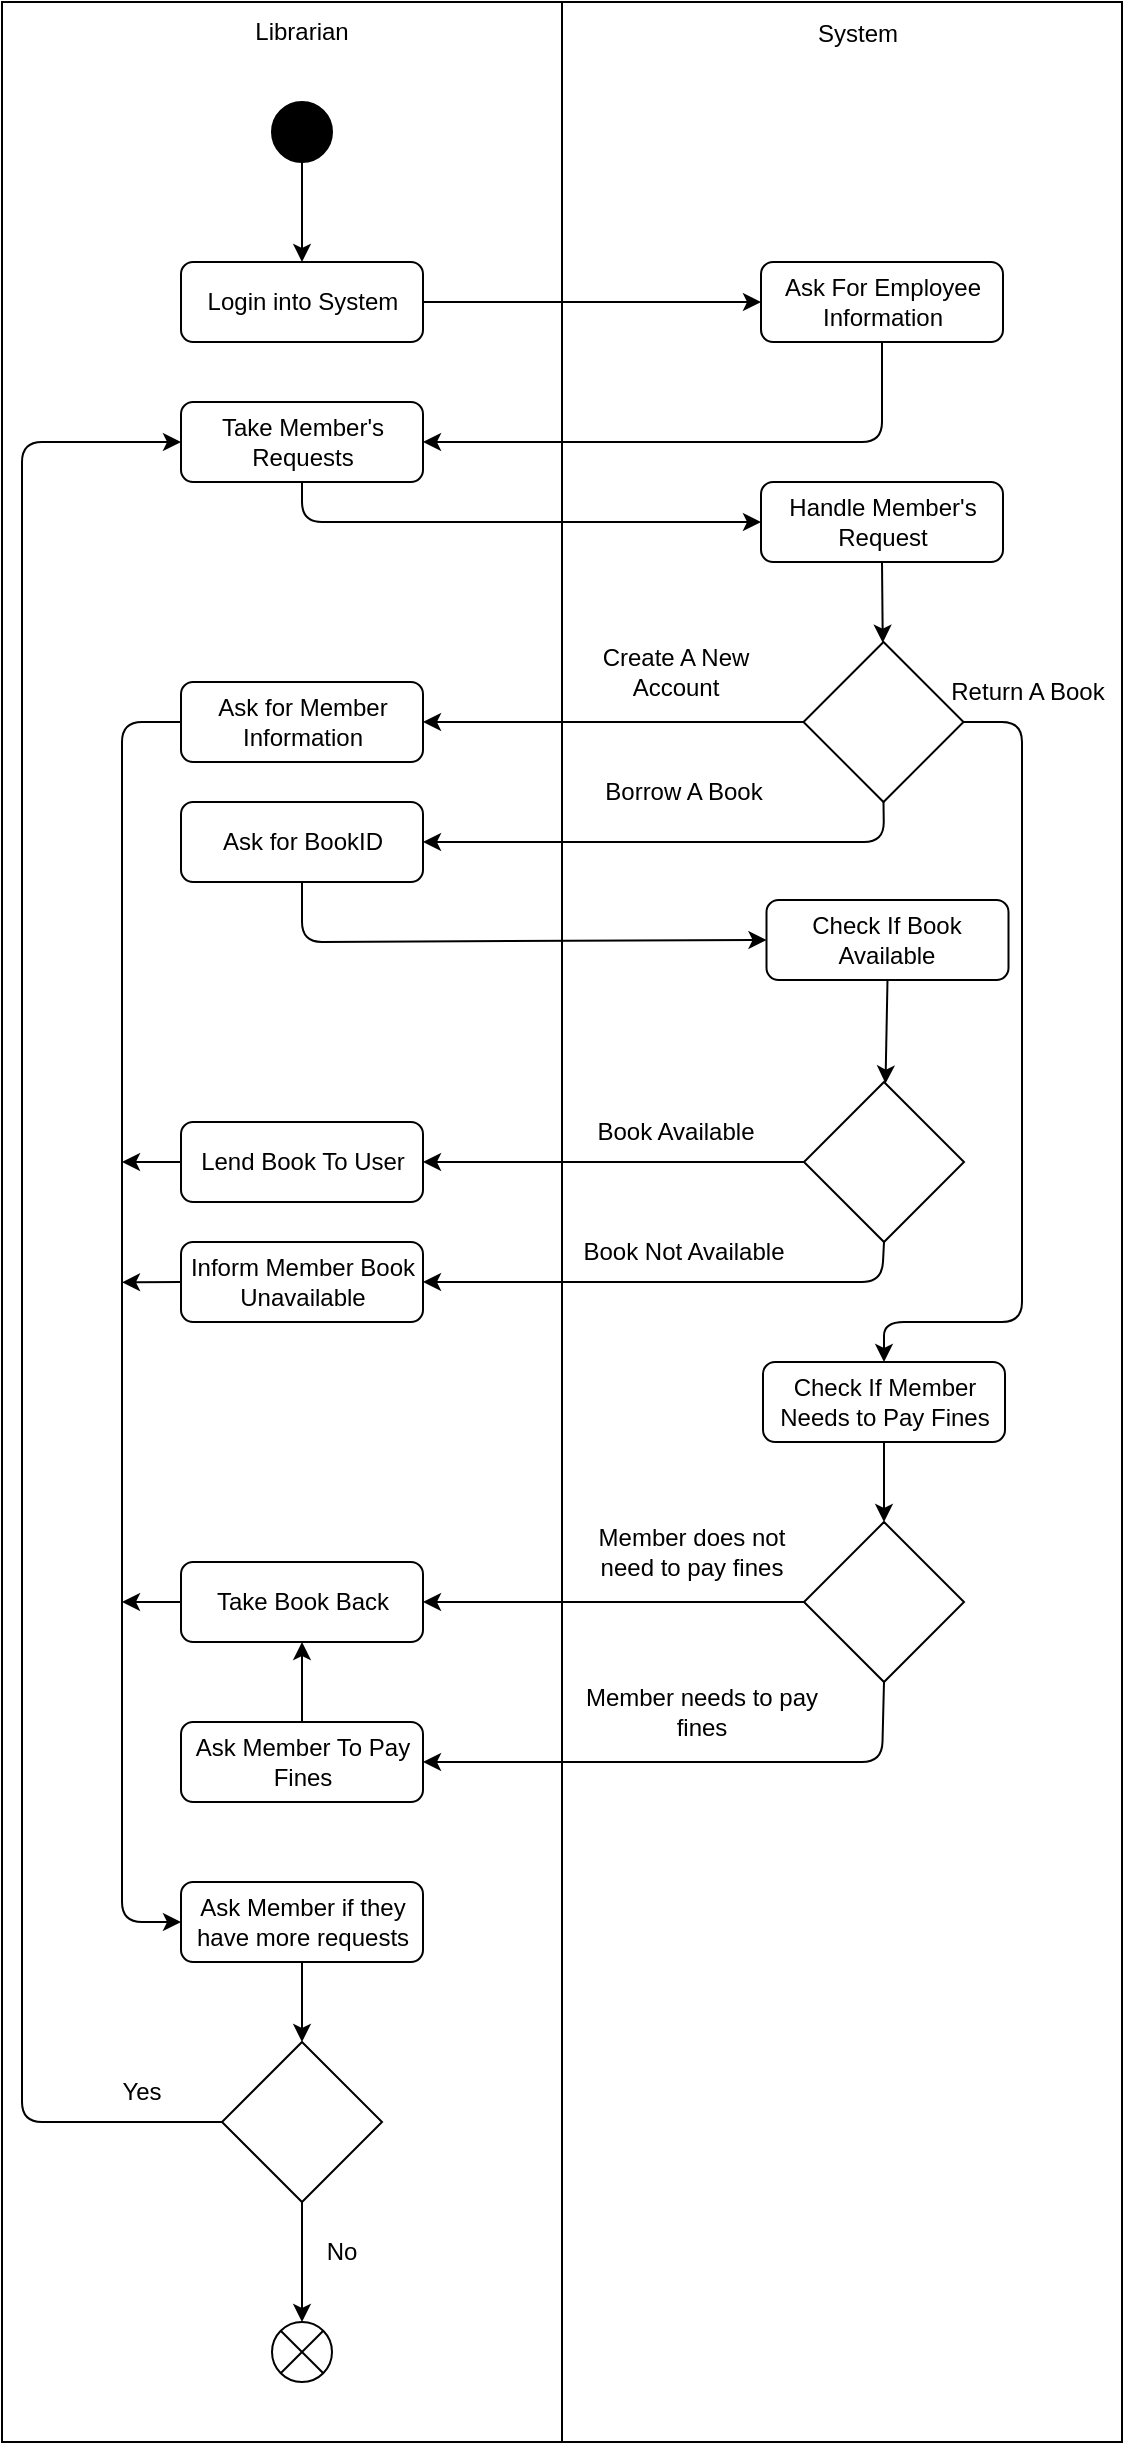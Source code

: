<mxfile>
    <diagram id="XQfRYhm_Ty9ocpmm4Eyo" name="Page-1">
        <mxGraphModel dx="986" dy="552" grid="1" gridSize="10" guides="1" tooltips="1" connect="1" arrows="1" fold="1" page="1" pageScale="1" pageWidth="850" pageHeight="1100" math="0" shadow="0">
            <root>
                <mxCell id="0"/>
                <mxCell id="1" parent="0"/>
                <mxCell id="2" value="" style="rounded=0;whiteSpace=wrap;html=1;" parent="1" vertex="1">
                    <mxGeometry x="140" y="640" width="560" height="1220" as="geometry"/>
                </mxCell>
                <mxCell id="3" value="" style="endArrow=none;html=1;entryX=0.5;entryY=0;entryDx=0;entryDy=0;exitX=0.5;exitY=1;exitDx=0;exitDy=0;" parent="1" source="2" target="2" edge="1">
                    <mxGeometry width="50" height="50" relative="1" as="geometry">
                        <mxPoint x="300" y="990" as="sourcePoint"/>
                        <mxPoint x="350" y="940" as="targetPoint"/>
                    </mxGeometry>
                </mxCell>
                <mxCell id="4" value="Librarian" style="text;html=1;strokeColor=none;fillColor=none;align=center;verticalAlign=middle;whiteSpace=wrap;rounded=0;" parent="1" vertex="1">
                    <mxGeometry x="260" y="640" width="60" height="30" as="geometry"/>
                </mxCell>
                <mxCell id="5" value="System" style="text;html=1;strokeColor=none;fillColor=none;align=center;verticalAlign=middle;whiteSpace=wrap;rounded=0;" parent="1" vertex="1">
                    <mxGeometry x="537.75" y="641" width="60" height="30" as="geometry"/>
                </mxCell>
                <mxCell id="6" value="" style="ellipse;fillColor=strokeColor;" parent="1" vertex="1">
                    <mxGeometry x="275" y="690" width="30" height="30" as="geometry"/>
                </mxCell>
                <mxCell id="7" value="" style="endArrow=classic;html=1;exitX=0.5;exitY=1;exitDx=0;exitDy=0;entryX=0.5;entryY=0;entryDx=0;entryDy=0;" parent="1" source="6" target="8" edge="1">
                    <mxGeometry width="50" height="50" relative="1" as="geometry">
                        <mxPoint x="290" y="780" as="sourcePoint"/>
                        <mxPoint x="340" y="730" as="targetPoint"/>
                    </mxGeometry>
                </mxCell>
                <mxCell id="8" value="Login into System" style="rounded=1;whiteSpace=wrap;html=1;" parent="1" vertex="1">
                    <mxGeometry x="229.5" y="770" width="121" height="40" as="geometry"/>
                </mxCell>
                <mxCell id="9" value="Ask For Employee Information" style="rounded=1;whiteSpace=wrap;html=1;" parent="1" vertex="1">
                    <mxGeometry x="519.5" y="770" width="121" height="40" as="geometry"/>
                </mxCell>
                <mxCell id="10" value="Take Member's Requests" style="rounded=1;whiteSpace=wrap;html=1;" parent="1" vertex="1">
                    <mxGeometry x="229.5" y="840" width="121" height="40" as="geometry"/>
                </mxCell>
                <mxCell id="11" value="" style="endArrow=classic;html=1;entryX=0;entryY=0.5;entryDx=0;entryDy=0;" parent="1" target="9" edge="1">
                    <mxGeometry width="50" height="50" relative="1" as="geometry">
                        <mxPoint x="350" y="790" as="sourcePoint"/>
                        <mxPoint x="400" y="740" as="targetPoint"/>
                    </mxGeometry>
                </mxCell>
                <mxCell id="12" value="" style="endArrow=classic;html=1;exitX=0.5;exitY=1;exitDx=0;exitDy=0;entryX=1;entryY=0.5;entryDx=0;entryDy=0;" parent="1" source="9" target="10" edge="1">
                    <mxGeometry width="50" height="50" relative="1" as="geometry">
                        <mxPoint x="560" y="890" as="sourcePoint"/>
                        <mxPoint x="350" y="920" as="targetPoint"/>
                        <Array as="points">
                            <mxPoint x="580" y="860"/>
                        </Array>
                    </mxGeometry>
                </mxCell>
                <mxCell id="13" style="edgeStyle=none;html=1;exitX=0.5;exitY=1;exitDx=0;exitDy=0;" parent="1" source="14" target="20" edge="1">
                    <mxGeometry relative="1" as="geometry"/>
                </mxCell>
                <mxCell id="14" value="Handle Member's Request" style="rounded=1;whiteSpace=wrap;html=1;" parent="1" vertex="1">
                    <mxGeometry x="519.5" y="880" width="121" height="40" as="geometry"/>
                </mxCell>
                <mxCell id="15" value="" style="endArrow=classic;html=1;exitX=0.5;exitY=1;exitDx=0;exitDy=0;" parent="1" source="10" target="14" edge="1">
                    <mxGeometry width="50" height="50" relative="1" as="geometry">
                        <mxPoint x="290" y="940" as="sourcePoint"/>
                        <mxPoint x="360" y="950" as="targetPoint"/>
                        <Array as="points">
                            <mxPoint x="290" y="900"/>
                        </Array>
                    </mxGeometry>
                </mxCell>
                <mxCell id="18" style="edgeStyle=none;html=1;exitX=0.5;exitY=1;exitDx=0;exitDy=0;entryX=1;entryY=0.5;entryDx=0;entryDy=0;" parent="1" source="20" target="22" edge="1">
                    <mxGeometry relative="1" as="geometry">
                        <Array as="points">
                            <mxPoint x="581" y="1060"/>
                        </Array>
                    </mxGeometry>
                </mxCell>
                <mxCell id="19" style="edgeStyle=none;html=1;exitX=0;exitY=0.5;exitDx=0;exitDy=0;entryX=1;entryY=0.5;entryDx=0;entryDy=0;" parent="1" source="20" target="25" edge="1">
                    <mxGeometry relative="1" as="geometry"/>
                </mxCell>
                <mxCell id="72" style="edgeStyle=none;html=1;exitX=1;exitY=0.5;exitDx=0;exitDy=0;" parent="1" source="20" target="61" edge="1">
                    <mxGeometry relative="1" as="geometry">
                        <Array as="points">
                            <mxPoint x="650" y="1000"/>
                            <mxPoint x="650" y="1150"/>
                            <mxPoint x="650" y="1300"/>
                            <mxPoint x="581" y="1300"/>
                        </Array>
                    </mxGeometry>
                </mxCell>
                <mxCell id="20" value="" style="rhombus;whiteSpace=wrap;html=1;" parent="1" vertex="1">
                    <mxGeometry x="540.75" y="960" width="80" height="80" as="geometry"/>
                </mxCell>
                <mxCell id="45" style="edgeStyle=none;html=1;exitX=0.5;exitY=1;exitDx=0;exitDy=0;entryX=0;entryY=0.5;entryDx=0;entryDy=0;" parent="1" source="22" target="44" edge="1">
                    <mxGeometry relative="1" as="geometry">
                        <Array as="points">
                            <mxPoint x="290" y="1110"/>
                        </Array>
                    </mxGeometry>
                </mxCell>
                <mxCell id="22" value="Ask for BookID" style="rounded=1;whiteSpace=wrap;html=1;" parent="1" vertex="1">
                    <mxGeometry x="229.5" y="1040" width="121" height="40" as="geometry"/>
                </mxCell>
                <mxCell id="23" value="Borrow A Book" style="text;html=1;strokeColor=none;fillColor=none;align=center;verticalAlign=middle;whiteSpace=wrap;rounded=0;" parent="1" vertex="1">
                    <mxGeometry x="423.75" y="1020" width="114" height="30" as="geometry"/>
                </mxCell>
                <mxCell id="93" style="edgeStyle=none;html=1;exitX=0;exitY=0.5;exitDx=0;exitDy=0;entryX=0;entryY=0.5;entryDx=0;entryDy=0;" parent="1" source="25" target="82" edge="1">
                    <mxGeometry relative="1" as="geometry">
                        <Array as="points">
                            <mxPoint x="200" y="1000"/>
                            <mxPoint x="200" y="1300"/>
                            <mxPoint x="200" y="1450"/>
                            <mxPoint x="200" y="1600"/>
                        </Array>
                    </mxGeometry>
                </mxCell>
                <mxCell id="25" value="Ask for Member Information" style="rounded=1;whiteSpace=wrap;html=1;" parent="1" vertex="1">
                    <mxGeometry x="229.5" y="980" width="121" height="40" as="geometry"/>
                </mxCell>
                <mxCell id="26" value="Create A New Account" style="text;html=1;strokeColor=none;fillColor=none;align=center;verticalAlign=middle;whiteSpace=wrap;rounded=0;" parent="1" vertex="1">
                    <mxGeometry x="420" y="960" width="114" height="30" as="geometry"/>
                </mxCell>
                <mxCell id="37" value="" style="shape=sumEllipse;perimeter=ellipsePerimeter;whiteSpace=wrap;html=1;backgroundOutline=1;" parent="1" vertex="1">
                    <mxGeometry x="275" y="1800" width="30" height="30" as="geometry"/>
                </mxCell>
                <mxCell id="47" style="edgeStyle=none;html=1;exitX=0.5;exitY=1;exitDx=0;exitDy=0;" parent="1" source="44" target="46" edge="1">
                    <mxGeometry relative="1" as="geometry"/>
                </mxCell>
                <mxCell id="44" value="Check If Book Available" style="rounded=1;whiteSpace=wrap;html=1;" parent="1" vertex="1">
                    <mxGeometry x="522.25" y="1089" width="121" height="40" as="geometry"/>
                </mxCell>
                <mxCell id="50" style="edgeStyle=none;html=1;exitX=0;exitY=0.5;exitDx=0;exitDy=0;entryX=1;entryY=0.5;entryDx=0;entryDy=0;" parent="1" source="46" target="49" edge="1">
                    <mxGeometry relative="1" as="geometry"/>
                </mxCell>
                <mxCell id="53" style="edgeStyle=none;html=1;exitX=0.5;exitY=1;exitDx=0;exitDy=0;entryX=1;entryY=0.5;entryDx=0;entryDy=0;" parent="1" source="46" target="52" edge="1">
                    <mxGeometry relative="1" as="geometry">
                        <Array as="points">
                            <mxPoint x="580" y="1280"/>
                        </Array>
                    </mxGeometry>
                </mxCell>
                <mxCell id="46" value="" style="rhombus;whiteSpace=wrap;html=1;" parent="1" vertex="1">
                    <mxGeometry x="541" y="1180" width="80" height="80" as="geometry"/>
                </mxCell>
                <mxCell id="98" style="edgeStyle=none;html=1;exitX=0;exitY=0.5;exitDx=0;exitDy=0;" parent="1" source="49" edge="1">
                    <mxGeometry relative="1" as="geometry">
                        <mxPoint x="200" y="1220.0" as="targetPoint"/>
                    </mxGeometry>
                </mxCell>
                <mxCell id="49" value="Lend Book To User" style="rounded=1;whiteSpace=wrap;html=1;" parent="1" vertex="1">
                    <mxGeometry x="229.5" y="1200" width="121" height="40" as="geometry"/>
                </mxCell>
                <mxCell id="91" style="edgeStyle=none;html=1;exitX=0;exitY=0.5;exitDx=0;exitDy=0;" parent="1" source="52" edge="1">
                    <mxGeometry relative="1" as="geometry">
                        <mxPoint x="200" y="1280.158" as="targetPoint"/>
                    </mxGeometry>
                </mxCell>
                <mxCell id="52" value="Inform Member Book Unavailable" style="rounded=1;whiteSpace=wrap;html=1;" parent="1" vertex="1">
                    <mxGeometry x="229.5" y="1260" width="121" height="40" as="geometry"/>
                </mxCell>
                <mxCell id="56" value="Book Available" style="text;html=1;strokeColor=none;fillColor=none;align=center;verticalAlign=middle;whiteSpace=wrap;rounded=0;" parent="1" vertex="1">
                    <mxGeometry x="420" y="1190" width="114" height="30" as="geometry"/>
                </mxCell>
                <mxCell id="57" value="Book Not Available" style="text;html=1;strokeColor=none;fillColor=none;align=center;verticalAlign=middle;whiteSpace=wrap;rounded=0;" parent="1" vertex="1">
                    <mxGeometry x="424" y="1250" width="114" height="30" as="geometry"/>
                </mxCell>
                <mxCell id="63" style="edgeStyle=none;html=1;exitX=0.5;exitY=1;exitDx=0;exitDy=0;entryX=0.5;entryY=0;entryDx=0;entryDy=0;" parent="1" source="61" target="62" edge="1">
                    <mxGeometry relative="1" as="geometry"/>
                </mxCell>
                <mxCell id="61" value="Check If Member Needs to Pay Fines" style="rounded=1;whiteSpace=wrap;html=1;" parent="1" vertex="1">
                    <mxGeometry x="520.5" y="1320" width="121" height="40" as="geometry"/>
                </mxCell>
                <mxCell id="66" style="edgeStyle=none;html=1;exitX=0;exitY=0.5;exitDx=0;exitDy=0;" parent="1" source="62" target="65" edge="1">
                    <mxGeometry relative="1" as="geometry"/>
                </mxCell>
                <mxCell id="68" style="edgeStyle=none;html=1;exitX=0.5;exitY=1;exitDx=0;exitDy=0;entryX=1;entryY=0.5;entryDx=0;entryDy=0;" parent="1" source="62" target="67" edge="1">
                    <mxGeometry relative="1" as="geometry">
                        <Array as="points">
                            <mxPoint x="580" y="1520"/>
                        </Array>
                    </mxGeometry>
                </mxCell>
                <mxCell id="62" value="" style="rhombus;whiteSpace=wrap;html=1;" parent="1" vertex="1">
                    <mxGeometry x="541" y="1400" width="80" height="80" as="geometry"/>
                </mxCell>
                <mxCell id="97" style="edgeStyle=none;html=1;exitX=0;exitY=0.5;exitDx=0;exitDy=0;" parent="1" source="65" edge="1">
                    <mxGeometry relative="1" as="geometry">
                        <mxPoint x="200" y="1440.0" as="targetPoint"/>
                    </mxGeometry>
                </mxCell>
                <mxCell id="65" value="Take Book Back" style="rounded=1;whiteSpace=wrap;html=1;" parent="1" vertex="1">
                    <mxGeometry x="229.5" y="1420" width="121" height="40" as="geometry"/>
                </mxCell>
                <mxCell id="69" style="edgeStyle=none;html=1;exitX=0.5;exitY=0;exitDx=0;exitDy=0;entryX=0.5;entryY=1;entryDx=0;entryDy=0;" parent="1" source="67" target="65" edge="1">
                    <mxGeometry relative="1" as="geometry"/>
                </mxCell>
                <mxCell id="67" value="Ask Member To Pay Fines" style="rounded=1;whiteSpace=wrap;html=1;" parent="1" vertex="1">
                    <mxGeometry x="229.5" y="1500" width="121" height="40" as="geometry"/>
                </mxCell>
                <mxCell id="73" value="Return A Book" style="text;html=1;strokeColor=none;fillColor=none;align=center;verticalAlign=middle;whiteSpace=wrap;rounded=0;" parent="1" vertex="1">
                    <mxGeometry x="596" y="970" width="114" height="30" as="geometry"/>
                </mxCell>
                <mxCell id="76" value="Member needs to pay fines" style="text;html=1;strokeColor=none;fillColor=none;align=center;verticalAlign=middle;whiteSpace=wrap;rounded=0;" parent="1" vertex="1">
                    <mxGeometry x="430" y="1480" width="120" height="30" as="geometry"/>
                </mxCell>
                <mxCell id="77" value="Member does not need to pay fines" style="text;html=1;strokeColor=none;fillColor=none;align=center;verticalAlign=middle;whiteSpace=wrap;rounded=0;" parent="1" vertex="1">
                    <mxGeometry x="425" y="1400" width="120" height="30" as="geometry"/>
                </mxCell>
                <mxCell id="86" style="edgeStyle=none;html=1;exitX=0.5;exitY=1;exitDx=0;exitDy=0;entryX=0.5;entryY=0;entryDx=0;entryDy=0;" parent="1" source="82" target="85" edge="1">
                    <mxGeometry relative="1" as="geometry"/>
                </mxCell>
                <mxCell id="82" value="Ask Member if they have more requests" style="rounded=1;whiteSpace=wrap;html=1;" parent="1" vertex="1">
                    <mxGeometry x="229.5" y="1580" width="121" height="40" as="geometry"/>
                </mxCell>
                <mxCell id="87" style="edgeStyle=none;html=1;exitX=0.5;exitY=1;exitDx=0;exitDy=0;entryX=0.5;entryY=0;entryDx=0;entryDy=0;" parent="1" source="85" target="37" edge="1">
                    <mxGeometry relative="1" as="geometry"/>
                </mxCell>
                <mxCell id="89" style="edgeStyle=none;html=1;exitX=0;exitY=0.5;exitDx=0;exitDy=0;entryX=0;entryY=0.5;entryDx=0;entryDy=0;" parent="1" source="85" target="10" edge="1">
                    <mxGeometry relative="1" as="geometry">
                        <Array as="points">
                            <mxPoint x="150" y="1700"/>
                            <mxPoint x="150" y="1280"/>
                            <mxPoint x="150" y="860"/>
                        </Array>
                    </mxGeometry>
                </mxCell>
                <mxCell id="85" value="" style="rhombus;whiteSpace=wrap;html=1;" parent="1" vertex="1">
                    <mxGeometry x="250" y="1660" width="80" height="80" as="geometry"/>
                </mxCell>
                <mxCell id="88" value="No" style="text;html=1;strokeColor=none;fillColor=none;align=center;verticalAlign=middle;whiteSpace=wrap;rounded=0;" parent="1" vertex="1">
                    <mxGeometry x="250" y="1750" width="120" height="30" as="geometry"/>
                </mxCell>
                <mxCell id="94" value="Yes" style="text;html=1;strokeColor=none;fillColor=none;align=center;verticalAlign=middle;whiteSpace=wrap;rounded=0;" parent="1" vertex="1">
                    <mxGeometry x="150" y="1670" width="120" height="30" as="geometry"/>
                </mxCell>
            </root>
        </mxGraphModel>
    </diagram>
</mxfile>